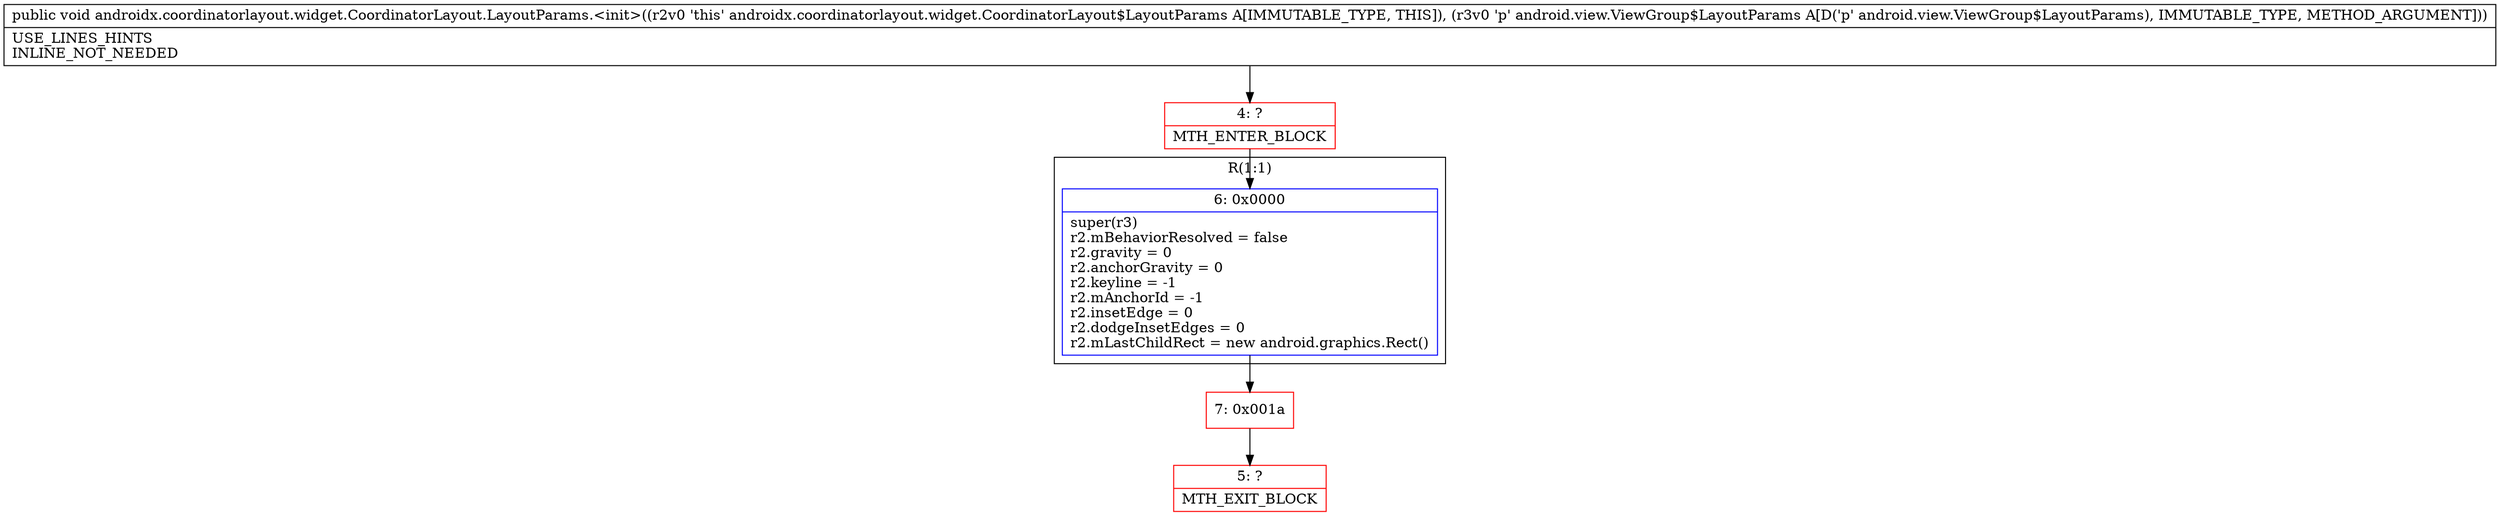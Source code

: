 digraph "CFG forandroidx.coordinatorlayout.widget.CoordinatorLayout.LayoutParams.\<init\>(Landroid\/view\/ViewGroup$LayoutParams;)V" {
subgraph cluster_Region_1837696984 {
label = "R(1:1)";
node [shape=record,color=blue];
Node_6 [shape=record,label="{6\:\ 0x0000|super(r3)\lr2.mBehaviorResolved = false\lr2.gravity = 0\lr2.anchorGravity = 0\lr2.keyline = \-1\lr2.mAnchorId = \-1\lr2.insetEdge = 0\lr2.dodgeInsetEdges = 0\lr2.mLastChildRect = new android.graphics.Rect()\l}"];
}
Node_4 [shape=record,color=red,label="{4\:\ ?|MTH_ENTER_BLOCK\l}"];
Node_7 [shape=record,color=red,label="{7\:\ 0x001a}"];
Node_5 [shape=record,color=red,label="{5\:\ ?|MTH_EXIT_BLOCK\l}"];
MethodNode[shape=record,label="{public void androidx.coordinatorlayout.widget.CoordinatorLayout.LayoutParams.\<init\>((r2v0 'this' androidx.coordinatorlayout.widget.CoordinatorLayout$LayoutParams A[IMMUTABLE_TYPE, THIS]), (r3v0 'p' android.view.ViewGroup$LayoutParams A[D('p' android.view.ViewGroup$LayoutParams), IMMUTABLE_TYPE, METHOD_ARGUMENT]))  | USE_LINES_HINTS\lINLINE_NOT_NEEDED\l}"];
MethodNode -> Node_4;Node_6 -> Node_7;
Node_4 -> Node_6;
Node_7 -> Node_5;
}

